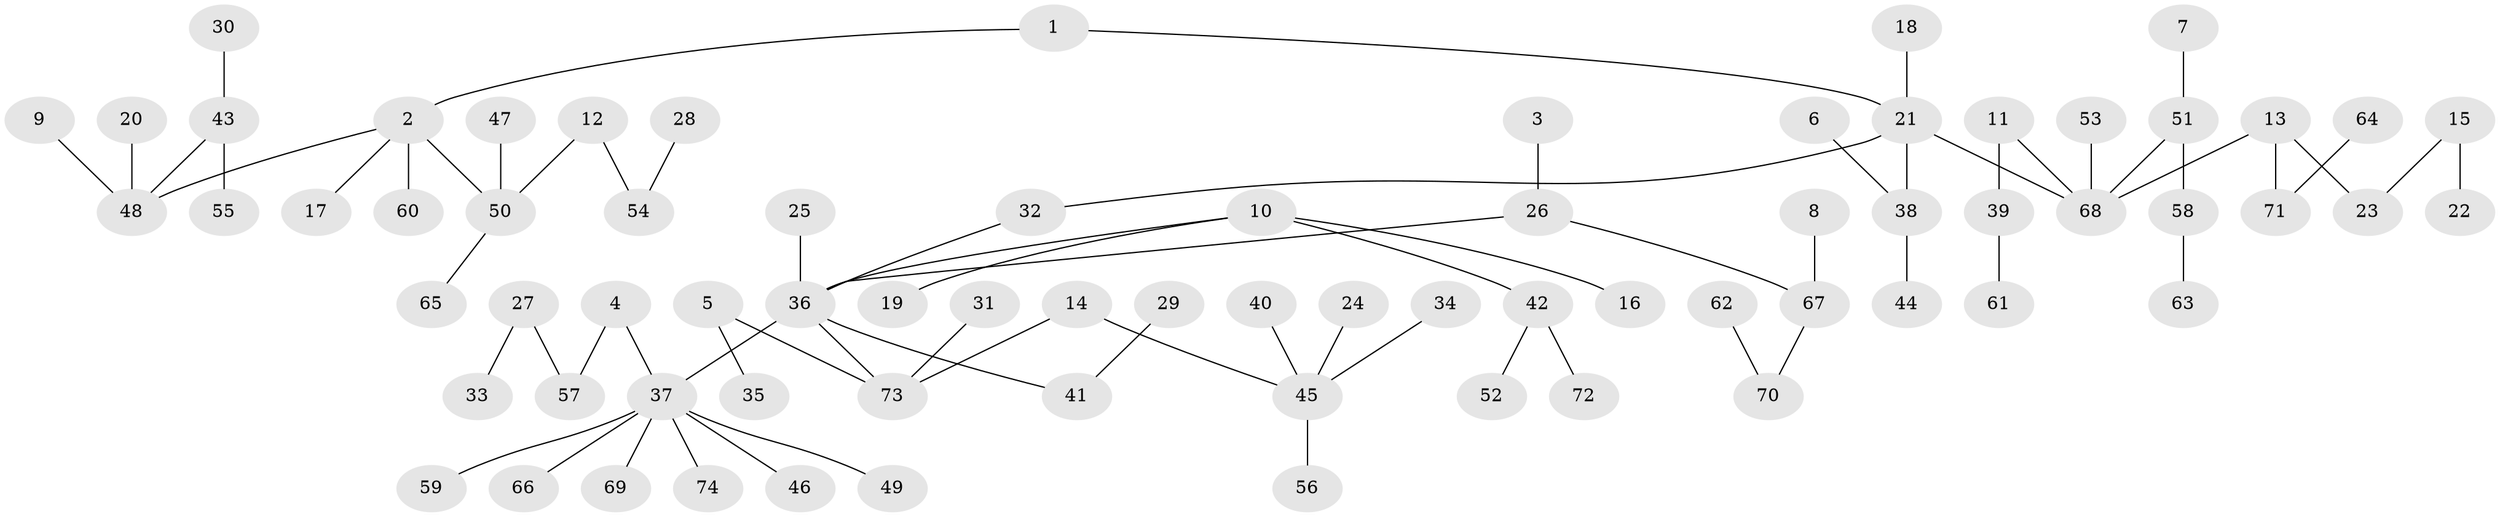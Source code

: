 // original degree distribution, {6: 0.02040816326530612, 3: 0.11564625850340136, 8: 0.006802721088435374, 4: 0.08163265306122448, 2: 0.23809523809523808, 7: 0.006802721088435374, 1: 0.5102040816326531, 5: 0.02040816326530612}
// Generated by graph-tools (version 1.1) at 2025/50/03/09/25 03:50:23]
// undirected, 74 vertices, 73 edges
graph export_dot {
graph [start="1"]
  node [color=gray90,style=filled];
  1;
  2;
  3;
  4;
  5;
  6;
  7;
  8;
  9;
  10;
  11;
  12;
  13;
  14;
  15;
  16;
  17;
  18;
  19;
  20;
  21;
  22;
  23;
  24;
  25;
  26;
  27;
  28;
  29;
  30;
  31;
  32;
  33;
  34;
  35;
  36;
  37;
  38;
  39;
  40;
  41;
  42;
  43;
  44;
  45;
  46;
  47;
  48;
  49;
  50;
  51;
  52;
  53;
  54;
  55;
  56;
  57;
  58;
  59;
  60;
  61;
  62;
  63;
  64;
  65;
  66;
  67;
  68;
  69;
  70;
  71;
  72;
  73;
  74;
  1 -- 2 [weight=1.0];
  1 -- 21 [weight=1.0];
  2 -- 17 [weight=1.0];
  2 -- 48 [weight=1.0];
  2 -- 50 [weight=1.0];
  2 -- 60 [weight=1.0];
  3 -- 26 [weight=1.0];
  4 -- 37 [weight=1.0];
  4 -- 57 [weight=1.0];
  5 -- 35 [weight=1.0];
  5 -- 73 [weight=1.0];
  6 -- 38 [weight=1.0];
  7 -- 51 [weight=1.0];
  8 -- 67 [weight=1.0];
  9 -- 48 [weight=1.0];
  10 -- 16 [weight=1.0];
  10 -- 19 [weight=1.0];
  10 -- 36 [weight=1.0];
  10 -- 42 [weight=1.0];
  11 -- 39 [weight=1.0];
  11 -- 68 [weight=1.0];
  12 -- 50 [weight=1.0];
  12 -- 54 [weight=1.0];
  13 -- 23 [weight=1.0];
  13 -- 68 [weight=1.0];
  13 -- 71 [weight=1.0];
  14 -- 45 [weight=1.0];
  14 -- 73 [weight=1.0];
  15 -- 22 [weight=1.0];
  15 -- 23 [weight=1.0];
  18 -- 21 [weight=1.0];
  20 -- 48 [weight=1.0];
  21 -- 32 [weight=1.0];
  21 -- 38 [weight=1.0];
  21 -- 68 [weight=1.0];
  24 -- 45 [weight=1.0];
  25 -- 36 [weight=1.0];
  26 -- 36 [weight=1.0];
  26 -- 67 [weight=1.0];
  27 -- 33 [weight=1.0];
  27 -- 57 [weight=1.0];
  28 -- 54 [weight=1.0];
  29 -- 41 [weight=1.0];
  30 -- 43 [weight=1.0];
  31 -- 73 [weight=1.0];
  32 -- 36 [weight=1.0];
  34 -- 45 [weight=1.0];
  36 -- 37 [weight=1.0];
  36 -- 41 [weight=1.0];
  36 -- 73 [weight=1.0];
  37 -- 46 [weight=1.0];
  37 -- 49 [weight=1.0];
  37 -- 59 [weight=1.0];
  37 -- 66 [weight=1.0];
  37 -- 69 [weight=1.0];
  37 -- 74 [weight=1.0];
  38 -- 44 [weight=1.0];
  39 -- 61 [weight=1.0];
  40 -- 45 [weight=1.0];
  42 -- 52 [weight=1.0];
  42 -- 72 [weight=1.0];
  43 -- 48 [weight=1.0];
  43 -- 55 [weight=1.0];
  45 -- 56 [weight=1.0];
  47 -- 50 [weight=1.0];
  50 -- 65 [weight=1.0];
  51 -- 58 [weight=1.0];
  51 -- 68 [weight=1.0];
  53 -- 68 [weight=1.0];
  58 -- 63 [weight=1.0];
  62 -- 70 [weight=1.0];
  64 -- 71 [weight=1.0];
  67 -- 70 [weight=1.0];
}
